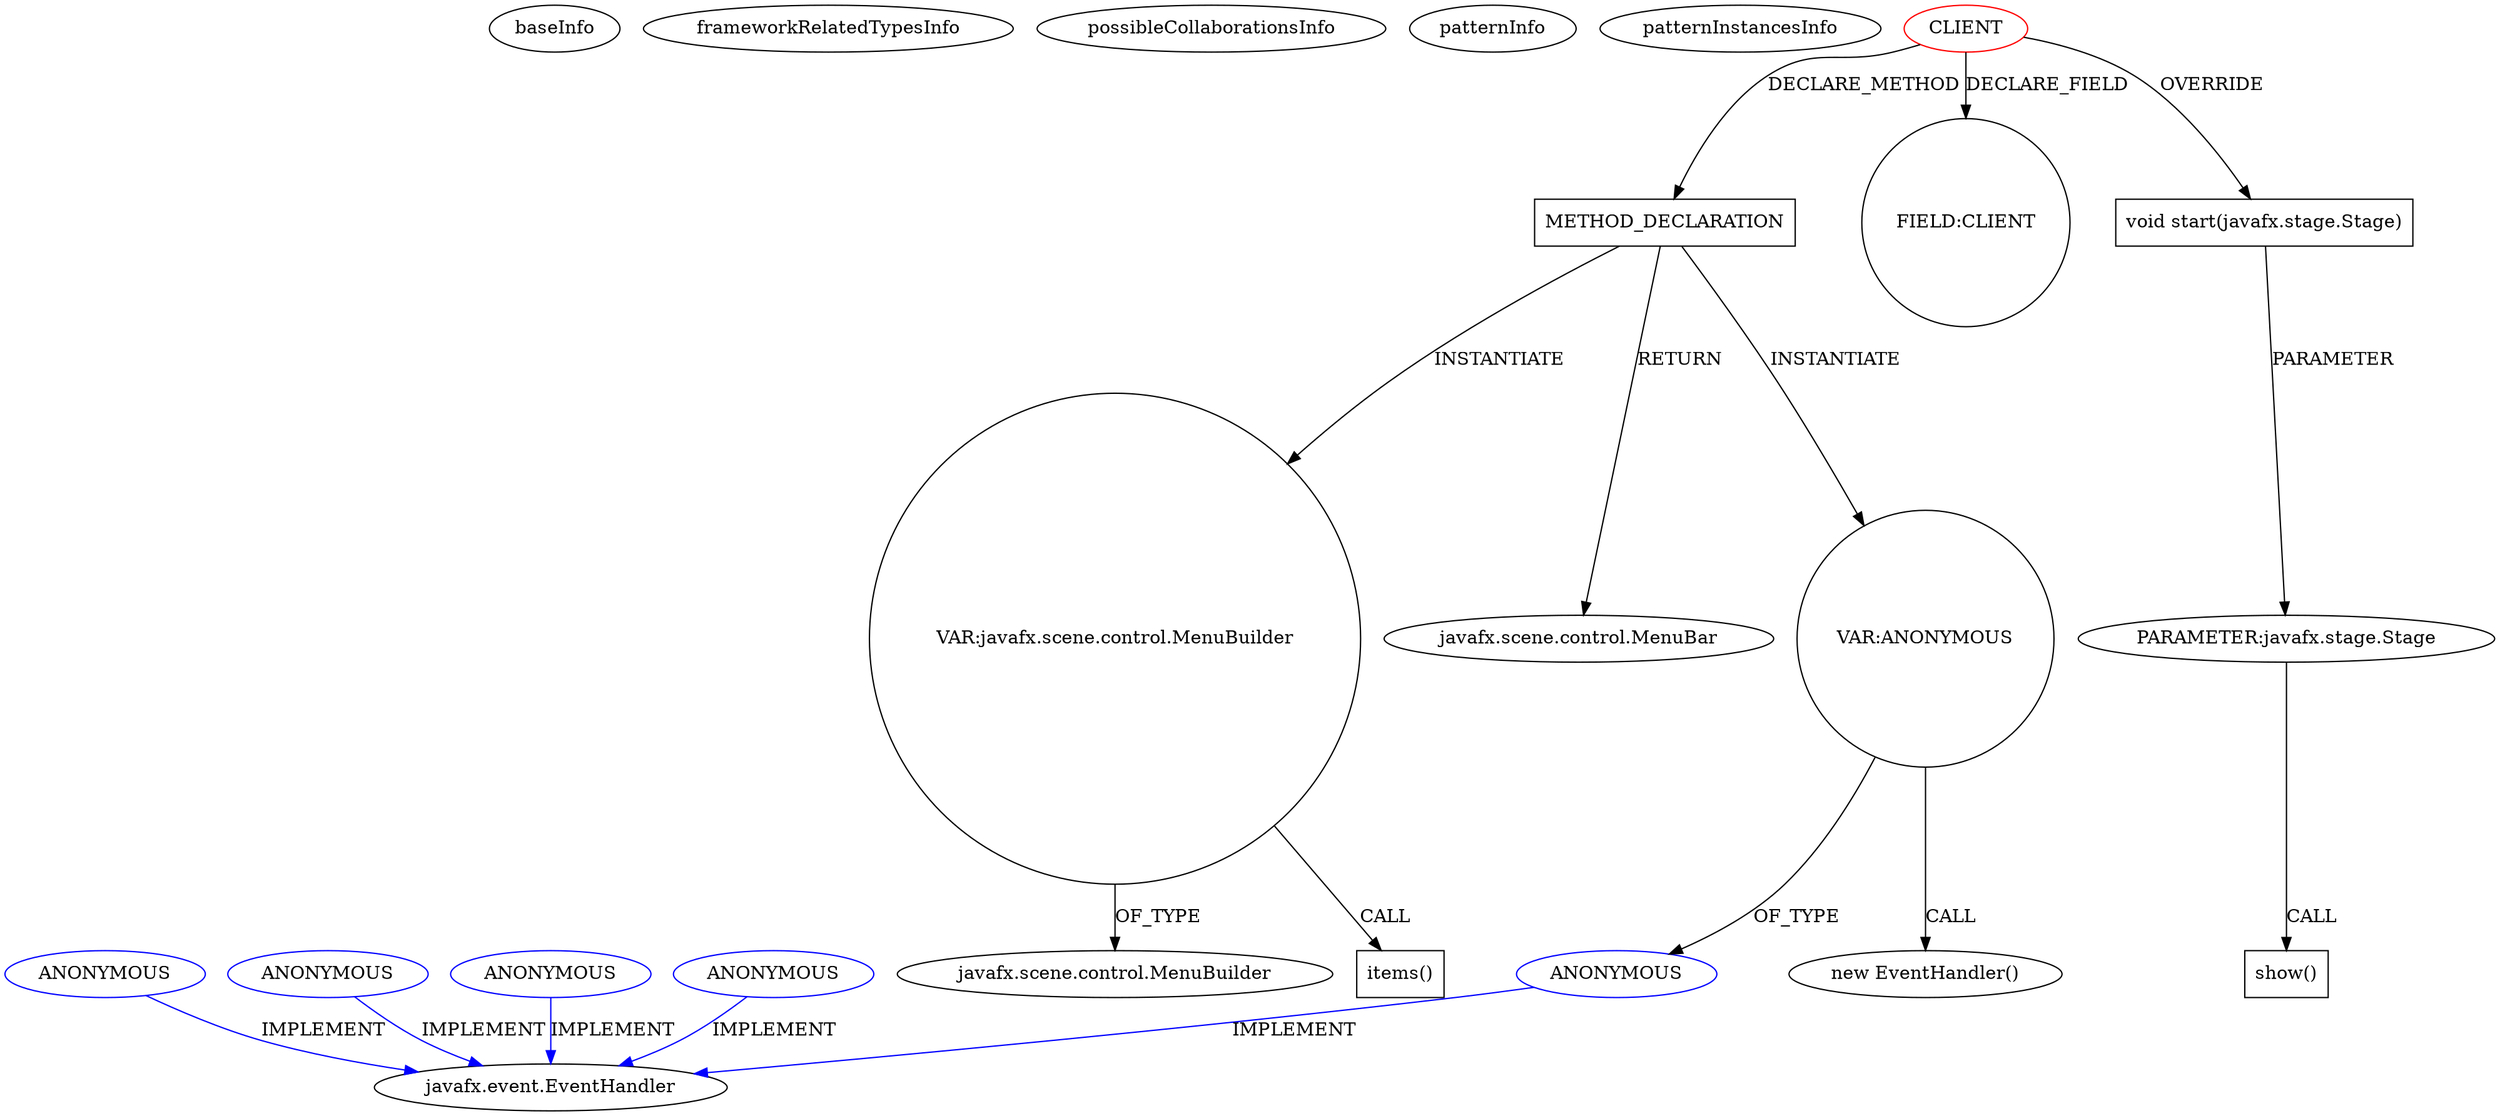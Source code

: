 digraph {
baseInfo[graphId=3948,category="pattern",isAnonymous=false,possibleRelation=false]
frameworkRelatedTypesInfo[]
possibleCollaborationsInfo[]
patternInfo[frequency=2.0,patternRootClient=0]
patternInstancesInfo[0="JoshRobertson-BFSim~/JoshRobertson-BFSim/BFSim-master/src/simulator/FXLauncher.java~FXLauncher~715",1="KraiZeur-library~/KraiZeur-library/library-master/src/application/main/Main.java~Main~737"]
115[label="javafx.scene.control.MenuBuilder",vertexType="FRAMEWORK_CLASS_TYPE",isFrameworkType=false]
267[label="VAR:javafx.scene.control.MenuBuilder",vertexType="VARIABLE_EXPRESION",isFrameworkType=false,shape=circle]
268[label="items()",vertexType="INSIDE_CALL",isFrameworkType=false,shape=box]
37[label="METHOD_DECLARATION",vertexType="CLIENT_METHOD_DECLARATION",isFrameworkType=false,shape=box]
0[label="CLIENT",vertexType="ROOT_CLIENT_CLASS_DECLARATION",isFrameworkType=false,color=red]
38[label="javafx.scene.control.MenuBar",vertexType="FRAMEWORK_CLASS_TYPE",isFrameworkType=false]
261[label="VAR:ANONYMOUS",vertexType="VARIABLE_EXPRESION",isFrameworkType=false,shape=circle]
262[label="ANONYMOUS",vertexType="REFERENCE_ANONYMOUS_DECLARATION",isFrameworkType=false,color=blue]
260[label="new EventHandler()",vertexType="CONSTRUCTOR_CALL",isFrameworkType=false]
6[label="FIELD:CLIENT",vertexType="FIELD_DECLARATION",isFrameworkType=false,shape=circle]
9[label="void start(javafx.stage.Stage)",vertexType="OVERRIDING_METHOD_DECLARATION",isFrameworkType=false,shape=box]
10[label="PARAMETER:javafx.stage.Stage",vertexType="PARAMETER_DECLARATION",isFrameworkType=false]
13[label="show()",vertexType="INSIDE_CALL",isFrameworkType=false,shape=box]
98[label="javafx.event.EventHandler",vertexType="FRAMEWORK_INTERFACE_TYPE",isFrameworkType=false]
186[label="ANONYMOUS",vertexType="REFERENCE_ANONYMOUS_DECLARATION",isFrameworkType=false,color=blue]
141[label="ANONYMOUS",vertexType="REFERENCE_ANONYMOUS_DECLARATION",isFrameworkType=false,color=blue]
111[label="ANONYMOUS",vertexType="REFERENCE_ANONYMOUS_DECLARATION",isFrameworkType=false,color=blue]
224[label="ANONYMOUS",vertexType="REFERENCE_ANONYMOUS_DECLARATION",isFrameworkType=false,color=blue]
261->260[label="CALL"]
10->13[label="CALL"]
261->262[label="OF_TYPE"]
37->38[label="RETURN"]
111->98[label="IMPLEMENT",color=blue]
267->115[label="OF_TYPE"]
0->9[label="OVERRIDE"]
186->98[label="IMPLEMENT",color=blue]
0->37[label="DECLARE_METHOD"]
141->98[label="IMPLEMENT",color=blue]
267->268[label="CALL"]
262->98[label="IMPLEMENT",color=blue]
37->261[label="INSTANTIATE"]
0->6[label="DECLARE_FIELD"]
224->98[label="IMPLEMENT",color=blue]
9->10[label="PARAMETER"]
37->267[label="INSTANTIATE"]
}

